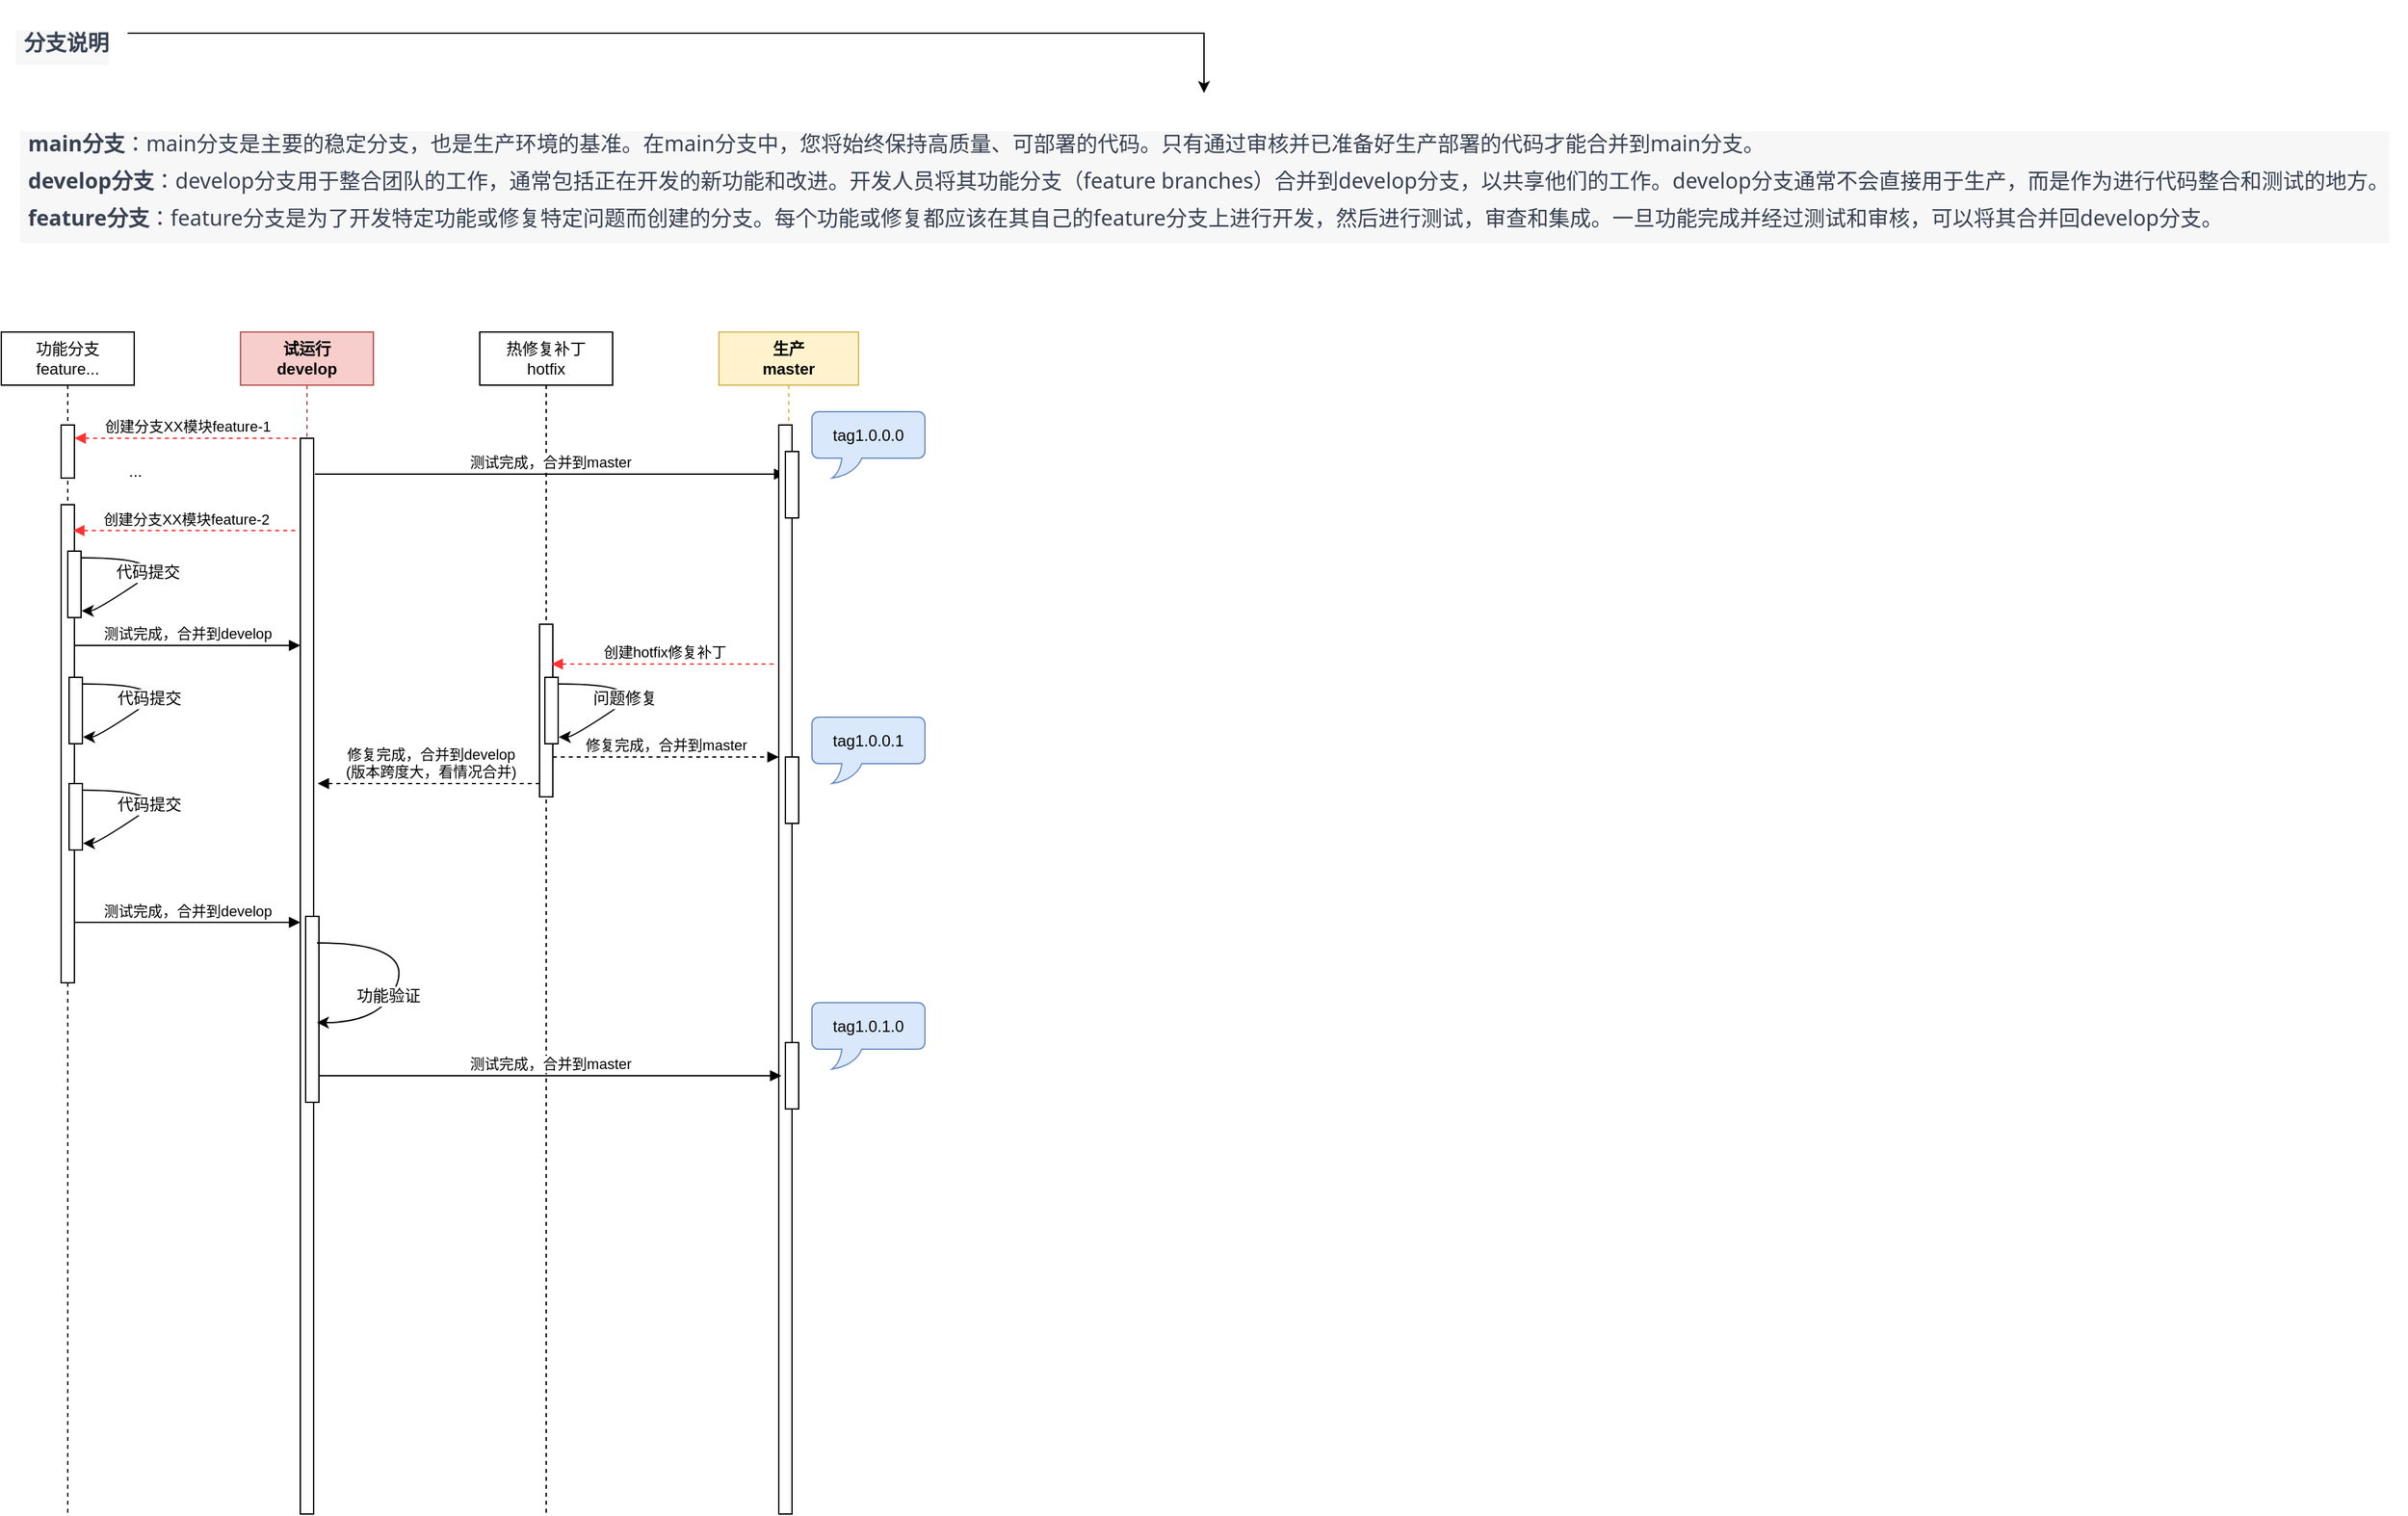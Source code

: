 <mxfile version="21.7.4" type="github">
  <diagram name="第 1 页" id="_E1_B4NnV857_4SNeRNT">
    <mxGraphModel dx="1661" dy="2303" grid="1" gridSize="10" guides="1" tooltips="1" connect="1" arrows="1" fold="1" page="1" pageScale="1" pageWidth="827" pageHeight="1169" math="0" shadow="0">
      <root>
        <mxCell id="0" />
        <mxCell id="1" parent="0" />
        <mxCell id="tiI2DZFde3NhL8ovrC6l-1" value="功能分支&lt;br&gt;feature..." style="shape=umlLifeline;perimeter=lifelinePerimeter;whiteSpace=wrap;html=1;container=0;dropTarget=0;collapsible=0;recursiveResize=0;outlineConnect=0;portConstraint=eastwest;newEdgeStyle={&quot;edgeStyle&quot;:&quot;elbowEdgeStyle&quot;,&quot;elbow&quot;:&quot;vertical&quot;,&quot;curved&quot;:0,&quot;rounded&quot;:0};" vertex="1" parent="1">
          <mxGeometry x="40" y="40" width="100" height="890" as="geometry" />
        </mxCell>
        <mxCell id="tiI2DZFde3NhL8ovrC6l-2" value="" style="html=1;points=[];perimeter=orthogonalPerimeter;outlineConnect=0;targetShapes=umlLifeline;portConstraint=eastwest;newEdgeStyle={&quot;edgeStyle&quot;:&quot;elbowEdgeStyle&quot;,&quot;elbow&quot;:&quot;vertical&quot;,&quot;curved&quot;:0,&quot;rounded&quot;:0};" vertex="1" parent="tiI2DZFde3NhL8ovrC6l-1">
          <mxGeometry x="45" y="70" width="10" height="40" as="geometry" />
        </mxCell>
        <mxCell id="tiI2DZFde3NhL8ovrC6l-11" value="" style="html=1;points=[];perimeter=orthogonalPerimeter;outlineConnect=0;targetShapes=umlLifeline;portConstraint=eastwest;newEdgeStyle={&quot;edgeStyle&quot;:&quot;elbowEdgeStyle&quot;,&quot;elbow&quot;:&quot;vertical&quot;,&quot;curved&quot;:0,&quot;rounded&quot;:0};" vertex="1" parent="tiI2DZFde3NhL8ovrC6l-1">
          <mxGeometry x="45" y="130" width="10" height="360" as="geometry" />
        </mxCell>
        <mxCell id="tiI2DZFde3NhL8ovrC6l-46" value="" style="curved=1;endArrow=classic;html=1;rounded=0;fontFamily=Helvetica;fontSize=12;fontColor=default;" edge="1" parent="tiI2DZFde3NhL8ovrC6l-1">
          <mxGeometry width="50" height="50" relative="1" as="geometry">
            <mxPoint x="61.5" y="265" as="sourcePoint" />
            <mxPoint x="61.5" y="305" as="targetPoint" />
            <Array as="points">
              <mxPoint x="132" y="265" />
              <mxPoint x="72" y="305" />
            </Array>
          </mxGeometry>
        </mxCell>
        <mxCell id="tiI2DZFde3NhL8ovrC6l-47" value="代码提交" style="edgeLabel;html=1;align=center;verticalAlign=middle;resizable=0;points=[];fontSize=12;fontFamily=Helvetica;fontColor=default;" vertex="1" connectable="0" parent="tiI2DZFde3NhL8ovrC6l-46">
          <mxGeometry x="0.221" y="-4" relative="1" as="geometry">
            <mxPoint y="1" as="offset" />
          </mxGeometry>
        </mxCell>
        <mxCell id="tiI2DZFde3NhL8ovrC6l-48" value="" style="html=1;points=[];perimeter=orthogonalPerimeter;outlineConnect=0;targetShapes=umlLifeline;portConstraint=eastwest;newEdgeStyle={&quot;edgeStyle&quot;:&quot;elbowEdgeStyle&quot;,&quot;elbow&quot;:&quot;vertical&quot;,&quot;curved&quot;:0,&quot;rounded&quot;:0};" vertex="1" parent="tiI2DZFde3NhL8ovrC6l-1">
          <mxGeometry x="51" y="260" width="10" height="50" as="geometry" />
        </mxCell>
        <mxCell id="tiI2DZFde3NhL8ovrC6l-52" value="" style="curved=1;endArrow=classic;html=1;rounded=0;fontFamily=Helvetica;fontSize=12;fontColor=default;" edge="1" parent="tiI2DZFde3NhL8ovrC6l-1">
          <mxGeometry width="50" height="50" relative="1" as="geometry">
            <mxPoint x="61.5" y="345" as="sourcePoint" />
            <mxPoint x="61.5" y="385" as="targetPoint" />
            <Array as="points">
              <mxPoint x="132" y="345" />
              <mxPoint x="72" y="385" />
            </Array>
          </mxGeometry>
        </mxCell>
        <mxCell id="tiI2DZFde3NhL8ovrC6l-53" value="代码提交" style="edgeLabel;html=1;align=center;verticalAlign=middle;resizable=0;points=[];fontSize=12;fontFamily=Helvetica;fontColor=default;" vertex="1" connectable="0" parent="tiI2DZFde3NhL8ovrC6l-52">
          <mxGeometry x="0.221" y="-4" relative="1" as="geometry">
            <mxPoint y="1" as="offset" />
          </mxGeometry>
        </mxCell>
        <mxCell id="tiI2DZFde3NhL8ovrC6l-54" value="" style="html=1;points=[];perimeter=orthogonalPerimeter;outlineConnect=0;targetShapes=umlLifeline;portConstraint=eastwest;newEdgeStyle={&quot;edgeStyle&quot;:&quot;elbowEdgeStyle&quot;,&quot;elbow&quot;:&quot;vertical&quot;,&quot;curved&quot;:0,&quot;rounded&quot;:0};" vertex="1" parent="tiI2DZFde3NhL8ovrC6l-1">
          <mxGeometry x="51" y="340" width="10" height="50" as="geometry" />
        </mxCell>
        <mxCell id="tiI2DZFde3NhL8ovrC6l-5" value="&lt;b&gt;试运行&lt;br&gt;develop&lt;/b&gt;" style="shape=umlLifeline;perimeter=lifelinePerimeter;whiteSpace=wrap;html=1;container=0;dropTarget=0;collapsible=0;recursiveResize=0;outlineConnect=0;portConstraint=eastwest;newEdgeStyle={&quot;edgeStyle&quot;:&quot;elbowEdgeStyle&quot;,&quot;elbow&quot;:&quot;vertical&quot;,&quot;curved&quot;:0,&quot;rounded&quot;:0};fillColor=#f8cecc;strokeColor=#b85450;" vertex="1" parent="1">
          <mxGeometry x="220" y="40" width="100" height="890" as="geometry" />
        </mxCell>
        <mxCell id="tiI2DZFde3NhL8ovrC6l-6" value="" style="html=1;points=[];perimeter=orthogonalPerimeter;outlineConnect=0;targetShapes=umlLifeline;portConstraint=eastwest;newEdgeStyle={&quot;edgeStyle&quot;:&quot;elbowEdgeStyle&quot;,&quot;elbow&quot;:&quot;vertical&quot;,&quot;curved&quot;:0,&quot;rounded&quot;:0};" vertex="1" parent="tiI2DZFde3NhL8ovrC6l-5">
          <mxGeometry x="45" y="80" width="10" height="810" as="geometry" />
        </mxCell>
        <mxCell id="tiI2DZFde3NhL8ovrC6l-58" value="" style="html=1;points=[];perimeter=orthogonalPerimeter;outlineConnect=0;targetShapes=umlLifeline;portConstraint=eastwest;newEdgeStyle={&quot;edgeStyle&quot;:&quot;elbowEdgeStyle&quot;,&quot;elbow&quot;:&quot;vertical&quot;,&quot;curved&quot;:0,&quot;rounded&quot;:0};" vertex="1" parent="tiI2DZFde3NhL8ovrC6l-5">
          <mxGeometry x="49" y="440" width="10" height="140" as="geometry" />
        </mxCell>
        <mxCell id="tiI2DZFde3NhL8ovrC6l-7" value="创建分支XX模块feature-1" style="html=1;verticalAlign=bottom;endArrow=none;edgeStyle=elbowEdgeStyle;elbow=horizontal;curved=0;rounded=0;startArrow=block;startFill=1;endFill=0;dashed=1;strokeColor=#FF3333;" edge="1" parent="1" source="tiI2DZFde3NhL8ovrC6l-2" target="tiI2DZFde3NhL8ovrC6l-6">
          <mxGeometry relative="1" as="geometry">
            <mxPoint x="195" y="130" as="sourcePoint" />
            <Array as="points">
              <mxPoint x="180" y="120" />
            </Array>
          </mxGeometry>
        </mxCell>
        <mxCell id="tiI2DZFde3NhL8ovrC6l-12" value="创建分支XX模块feature-2" style="html=1;verticalAlign=bottom;endArrow=none;edgeStyle=elbowEdgeStyle;elbow=horizontal;curved=0;rounded=0;startArrow=block;startFill=1;endFill=0;dashed=1;strokeColor=#FF3333;" edge="1" parent="1">
          <mxGeometry relative="1" as="geometry">
            <mxPoint x="94" y="189.5" as="sourcePoint" />
            <Array as="points">
              <mxPoint x="179" y="189.5" />
            </Array>
            <mxPoint x="264" y="189.5" as="targetPoint" />
          </mxGeometry>
        </mxCell>
        <mxCell id="tiI2DZFde3NhL8ovrC6l-13" value="热修复补丁&lt;br&gt;hotfix" style="shape=umlLifeline;perimeter=lifelinePerimeter;whiteSpace=wrap;html=1;container=0;dropTarget=0;collapsible=0;recursiveResize=0;outlineConnect=0;portConstraint=eastwest;newEdgeStyle={&quot;edgeStyle&quot;:&quot;elbowEdgeStyle&quot;,&quot;elbow&quot;:&quot;vertical&quot;,&quot;curved&quot;:0,&quot;rounded&quot;:0};" vertex="1" parent="1">
          <mxGeometry x="400" y="40" width="100" height="890" as="geometry" />
        </mxCell>
        <mxCell id="tiI2DZFde3NhL8ovrC6l-14" value="" style="html=1;points=[];perimeter=orthogonalPerimeter;outlineConnect=0;targetShapes=umlLifeline;portConstraint=eastwest;newEdgeStyle={&quot;edgeStyle&quot;:&quot;elbowEdgeStyle&quot;,&quot;elbow&quot;:&quot;vertical&quot;,&quot;curved&quot;:0,&quot;rounded&quot;:0};" vertex="1" parent="tiI2DZFde3NhL8ovrC6l-13">
          <mxGeometry x="45" y="220" width="10" height="130" as="geometry" />
        </mxCell>
        <mxCell id="tiI2DZFde3NhL8ovrC6l-31" value="" style="curved=1;endArrow=classic;html=1;rounded=0;fontFamily=Helvetica;fontSize=12;fontColor=default;" edge="1" parent="tiI2DZFde3NhL8ovrC6l-13">
          <mxGeometry width="50" height="50" relative="1" as="geometry">
            <mxPoint x="59.5" y="265" as="sourcePoint" />
            <mxPoint x="59.5" y="305" as="targetPoint" />
            <Array as="points">
              <mxPoint x="130" y="265" />
              <mxPoint x="70" y="305" />
            </Array>
          </mxGeometry>
        </mxCell>
        <mxCell id="tiI2DZFde3NhL8ovrC6l-32" value="问题修复" style="edgeLabel;html=1;align=center;verticalAlign=middle;resizable=0;points=[];fontSize=12;fontFamily=Helvetica;fontColor=default;" vertex="1" connectable="0" parent="tiI2DZFde3NhL8ovrC6l-31">
          <mxGeometry x="0.221" y="-4" relative="1" as="geometry">
            <mxPoint y="1" as="offset" />
          </mxGeometry>
        </mxCell>
        <mxCell id="tiI2DZFde3NhL8ovrC6l-33" value="" style="html=1;points=[];perimeter=orthogonalPerimeter;outlineConnect=0;targetShapes=umlLifeline;portConstraint=eastwest;newEdgeStyle={&quot;edgeStyle&quot;:&quot;elbowEdgeStyle&quot;,&quot;elbow&quot;:&quot;vertical&quot;,&quot;curved&quot;:0,&quot;rounded&quot;:0};" vertex="1" parent="tiI2DZFde3NhL8ovrC6l-13">
          <mxGeometry x="49" y="260" width="10" height="50" as="geometry" />
        </mxCell>
        <mxCell id="tiI2DZFde3NhL8ovrC6l-15" value="&lt;ol style=&quot;border: 0px solid rgb(217, 217, 227); box-sizing: border-box; --tw-border-spacing-x: 0; --tw-border-spacing-y: 0; --tw-translate-x: 0; --tw-translate-y: 0; --tw-rotate: 0; --tw-skew-x: 0; --tw-skew-y: 0; --tw-scale-x: 1; --tw-scale-y: 1; --tw-pan-x: ; --tw-pan-y: ; --tw-pinch-zoom: ; --tw-scroll-snap-strictness: proximity; --tw-gradient-from-position: ; --tw-gradient-via-position: ; --tw-gradient-to-position: ; --tw-ordinal: ; --tw-slashed-zero: ; --tw-numeric-figure: ; --tw-numeric-spacing: ; --tw-numeric-fraction: ; --tw-ring-inset: ; --tw-ring-offset-width: 0px; --tw-ring-offset-color: #fff; --tw-ring-color: rgba(69,89,164,.5); --tw-ring-offset-shadow: 0 0 transparent; --tw-ring-shadow: 0 0 transparent; --tw-shadow: 0 0 transparent; --tw-shadow-colored: 0 0 transparent; --tw-blur: ; --tw-brightness: ; --tw-contrast: ; --tw-grayscale: ; --tw-hue-rotate: ; --tw-invert: ; --tw-saturate: ; --tw-sepia: ; --tw-drop-shadow: ; --tw-backdrop-blur: ; --tw-backdrop-brightness: ; --tw-backdrop-contrast: ; --tw-backdrop-grayscale: ; --tw-backdrop-hue-rotate: ; --tw-backdrop-invert: ; --tw-backdrop-opacity: ; --tw-backdrop-saturate: ; --tw-backdrop-sepia: ; list-style: none; margin: 1.25em 0px; padding: 0px; counter-reset: list-number 0; display: flex; flex-direction: column; color: rgb(55, 65, 81); font-family: Söhne, ui-sans-serif, system-ui, -apple-system, &amp;quot;Segoe UI&amp;quot;, Roboto, Ubuntu, Cantarell, &amp;quot;Noto Sans&amp;quot;, sans-serif, &amp;quot;Helvetica Neue&amp;quot;, Arial, &amp;quot;Apple Color Emoji&amp;quot;, &amp;quot;Segoe UI Emoji&amp;quot;, &amp;quot;Segoe UI Symbol&amp;quot;, &amp;quot;Noto Color Emoji&amp;quot;; font-size: 16px; text-align: start; background-color: rgb(247, 247, 248);&quot;&gt;&lt;li style=&quot;border: 0px solid rgb(217, 217, 227); box-sizing: border-box; --tw-border-spacing-x: 0; --tw-border-spacing-y: 0; --tw-translate-x: 0; --tw-translate-y: 0; --tw-rotate: 0; --tw-skew-x: 0; --tw-skew-y: 0; --tw-scale-x: 1; --tw-scale-y: 1; --tw-pan-x: ; --tw-pan-y: ; --tw-pinch-zoom: ; --tw-scroll-snap-strictness: proximity; --tw-gradient-from-position: ; --tw-gradient-via-position: ; --tw-gradient-to-position: ; --tw-ordinal: ; --tw-slashed-zero: ; --tw-numeric-figure: ; --tw-numeric-spacing: ; --tw-numeric-fraction: ; --tw-ring-inset: ; --tw-ring-offset-width: 0px; --tw-ring-offset-color: #fff; --tw-ring-color: rgba(69,89,164,.5); --tw-ring-offset-shadow: 0 0 transparent; --tw-ring-shadow: 0 0 transparent; --tw-shadow: 0 0 transparent; --tw-shadow-colored: 0 0 transparent; --tw-blur: ; --tw-brightness: ; --tw-contrast: ; --tw-grayscale: ; --tw-hue-rotate: ; --tw-invert: ; --tw-saturate: ; --tw-sepia: ; --tw-drop-shadow: ; --tw-backdrop-blur: ; --tw-backdrop-brightness: ; --tw-backdrop-contrast: ; --tw-backdrop-grayscale: ; --tw-backdrop-hue-rotate: ; --tw-backdrop-invert: ; --tw-backdrop-opacity: ; --tw-backdrop-saturate: ; --tw-backdrop-sepia: ; margin-bottom: 0px; margin-top: 0px; padding-left: 0.375em; counter-increment: list-number 1; display: block; min-height: 28px;&quot;&gt;&lt;p style=&quot;border: 0px solid rgb(217, 217, 227); box-sizing: border-box; --tw-border-spacing-x: 0; --tw-border-spacing-y: 0; --tw-translate-x: 0; --tw-translate-y: 0; --tw-rotate: 0; --tw-skew-x: 0; --tw-skew-y: 0; --tw-scale-x: 1; --tw-scale-y: 1; --tw-pan-x: ; --tw-pan-y: ; --tw-pinch-zoom: ; --tw-scroll-snap-strictness: proximity; --tw-gradient-from-position: ; --tw-gradient-via-position: ; --tw-gradient-to-position: ; --tw-ordinal: ; --tw-slashed-zero: ; --tw-numeric-figure: ; --tw-numeric-spacing: ; --tw-numeric-fraction: ; --tw-ring-inset: ; --tw-ring-offset-width: 0px; --tw-ring-offset-color: #fff; --tw-ring-color: rgba(69,89,164,.5); --tw-ring-offset-shadow: 0 0 transparent; --tw-ring-shadow: 0 0 transparent; --tw-shadow: 0 0 transparent; --tw-shadow-colored: 0 0 transparent; --tw-blur: ; --tw-brightness: ; --tw-contrast: ; --tw-grayscale: ; --tw-hue-rotate: ; --tw-invert: ; --tw-saturate: ; --tw-sepia: ; --tw-drop-shadow: ; --tw-backdrop-blur: ; --tw-backdrop-brightness: ; --tw-backdrop-contrast: ; --tw-backdrop-grayscale: ; --tw-backdrop-hue-rotate: ; --tw-backdrop-invert: ; --tw-backdrop-opacity: ; --tw-backdrop-saturate: ; --tw-backdrop-sepia: ; margin: 0px;&quot;&gt;&lt;b&gt;main分支&lt;/b&gt;：main分支是主要的稳定分支，也是生产环境的基准。在main分支中，您将始终保持高质量、可部署的代码。只有通过审核并已准备好生产部署的代码才能合并到main分支。&lt;/p&gt;&lt;/li&gt;&lt;li style=&quot;border: 0px solid rgb(217, 217, 227); box-sizing: border-box; --tw-border-spacing-x: 0; --tw-border-spacing-y: 0; --tw-translate-x: 0; --tw-translate-y: 0; --tw-rotate: 0; --tw-skew-x: 0; --tw-skew-y: 0; --tw-scale-x: 1; --tw-scale-y: 1; --tw-pan-x: ; --tw-pan-y: ; --tw-pinch-zoom: ; --tw-scroll-snap-strictness: proximity; --tw-gradient-from-position: ; --tw-gradient-via-position: ; --tw-gradient-to-position: ; --tw-ordinal: ; --tw-slashed-zero: ; --tw-numeric-figure: ; --tw-numeric-spacing: ; --tw-numeric-fraction: ; --tw-ring-inset: ; --tw-ring-offset-width: 0px; --tw-ring-offset-color: #fff; --tw-ring-color: rgba(69,89,164,.5); --tw-ring-offset-shadow: 0 0 transparent; --tw-ring-shadow: 0 0 transparent; --tw-shadow: 0 0 transparent; --tw-shadow-colored: 0 0 transparent; --tw-blur: ; --tw-brightness: ; --tw-contrast: ; --tw-grayscale: ; --tw-hue-rotate: ; --tw-invert: ; --tw-saturate: ; --tw-sepia: ; --tw-drop-shadow: ; --tw-backdrop-blur: ; --tw-backdrop-brightness: ; --tw-backdrop-contrast: ; --tw-backdrop-grayscale: ; --tw-backdrop-hue-rotate: ; --tw-backdrop-invert: ; --tw-backdrop-opacity: ; --tw-backdrop-saturate: ; --tw-backdrop-sepia: ; margin-bottom: 0px; margin-top: 0px; padding-left: 0.375em; counter-increment: list-number 1; display: block; min-height: 28px;&quot;&gt;&lt;p style=&quot;border: 0px solid rgb(217, 217, 227); box-sizing: border-box; --tw-border-spacing-x: 0; --tw-border-spacing-y: 0; --tw-translate-x: 0; --tw-translate-y: 0; --tw-rotate: 0; --tw-skew-x: 0; --tw-skew-y: 0; --tw-scale-x: 1; --tw-scale-y: 1; --tw-pan-x: ; --tw-pan-y: ; --tw-pinch-zoom: ; --tw-scroll-snap-strictness: proximity; --tw-gradient-from-position: ; --tw-gradient-via-position: ; --tw-gradient-to-position: ; --tw-ordinal: ; --tw-slashed-zero: ; --tw-numeric-figure: ; --tw-numeric-spacing: ; --tw-numeric-fraction: ; --tw-ring-inset: ; --tw-ring-offset-width: 0px; --tw-ring-offset-color: #fff; --tw-ring-color: rgba(69,89,164,.5); --tw-ring-offset-shadow: 0 0 transparent; --tw-ring-shadow: 0 0 transparent; --tw-shadow: 0 0 transparent; --tw-shadow-colored: 0 0 transparent; --tw-blur: ; --tw-brightness: ; --tw-contrast: ; --tw-grayscale: ; --tw-hue-rotate: ; --tw-invert: ; --tw-saturate: ; --tw-sepia: ; --tw-drop-shadow: ; --tw-backdrop-blur: ; --tw-backdrop-brightness: ; --tw-backdrop-contrast: ; --tw-backdrop-grayscale: ; --tw-backdrop-hue-rotate: ; --tw-backdrop-invert: ; --tw-backdrop-opacity: ; --tw-backdrop-saturate: ; --tw-backdrop-sepia: ; margin: 0px;&quot;&gt;&lt;span style=&quot;border: 0px solid rgb(217, 217, 227); box-sizing: border-box; --tw-border-spacing-x: 0; --tw-border-spacing-y: 0; --tw-translate-x: 0; --tw-translate-y: 0; --tw-rotate: 0; --tw-skew-x: 0; --tw-skew-y: 0; --tw-scale-x: 1; --tw-scale-y: 1; --tw-pan-x: ; --tw-pan-y: ; --tw-pinch-zoom: ; --tw-scroll-snap-strictness: proximity; --tw-gradient-from-position: ; --tw-gradient-via-position: ; --tw-gradient-to-position: ; --tw-ordinal: ; --tw-slashed-zero: ; --tw-numeric-figure: ; --tw-numeric-spacing: ; --tw-numeric-fraction: ; --tw-ring-inset: ; --tw-ring-offset-width: 0px; --tw-ring-offset-color: #fff; --tw-ring-color: rgba(69,89,164,.5); --tw-ring-offset-shadow: 0 0 transparent; --tw-ring-shadow: 0 0 transparent; --tw-shadow: 0 0 transparent; --tw-shadow-colored: 0 0 transparent; --tw-blur: ; --tw-brightness: ; --tw-contrast: ; --tw-grayscale: ; --tw-hue-rotate: ; --tw-invert: ; --tw-saturate: ; --tw-sepia: ; --tw-drop-shadow: ; --tw-backdrop-blur: ; --tw-backdrop-brightness: ; --tw-backdrop-contrast: ; --tw-backdrop-grayscale: ; --tw-backdrop-hue-rotate: ; --tw-backdrop-invert: ; --tw-backdrop-opacity: ; --tw-backdrop-saturate: ; --tw-backdrop-sepia: ; font-weight: 600; color: var(--tw-prose-bold);&quot;&gt;develop分支&lt;/span&gt;：develop分支用于整合团队的工作，通常包括正在开发的新功能和改进。开发人员将其功能分支（feature branches）合并到develop分支，以共享他们的工作。develop分支通常不会直接用于生产，而是作为进行代码整合和测试的地方。&lt;/p&gt;&lt;/li&gt;&lt;li style=&quot;border: 0px solid rgb(217, 217, 227); box-sizing: border-box; --tw-border-spacing-x: 0; --tw-border-spacing-y: 0; --tw-translate-x: 0; --tw-translate-y: 0; --tw-rotate: 0; --tw-skew-x: 0; --tw-skew-y: 0; --tw-scale-x: 1; --tw-scale-y: 1; --tw-pan-x: ; --tw-pan-y: ; --tw-pinch-zoom: ; --tw-scroll-snap-strictness: proximity; --tw-gradient-from-position: ; --tw-gradient-via-position: ; --tw-gradient-to-position: ; --tw-ordinal: ; --tw-slashed-zero: ; --tw-numeric-figure: ; --tw-numeric-spacing: ; --tw-numeric-fraction: ; --tw-ring-inset: ; --tw-ring-offset-width: 0px; --tw-ring-offset-color: #fff; --tw-ring-color: rgba(69,89,164,.5); --tw-ring-offset-shadow: 0 0 transparent; --tw-ring-shadow: 0 0 transparent; --tw-shadow: 0 0 transparent; --tw-shadow-colored: 0 0 transparent; --tw-blur: ; --tw-brightness: ; --tw-contrast: ; --tw-grayscale: ; --tw-hue-rotate: ; --tw-invert: ; --tw-saturate: ; --tw-sepia: ; --tw-drop-shadow: ; --tw-backdrop-blur: ; --tw-backdrop-brightness: ; --tw-backdrop-contrast: ; --tw-backdrop-grayscale: ; --tw-backdrop-hue-rotate: ; --tw-backdrop-invert: ; --tw-backdrop-opacity: ; --tw-backdrop-saturate: ; --tw-backdrop-sepia: ; margin-bottom: 0px; margin-top: 0px; padding-left: 0.375em; counter-increment: list-number 1; display: block; min-height: 28px;&quot;&gt;&lt;p style=&quot;border: 0px solid rgb(217, 217, 227); box-sizing: border-box; --tw-border-spacing-x: 0; --tw-border-spacing-y: 0; --tw-translate-x: 0; --tw-translate-y: 0; --tw-rotate: 0; --tw-skew-x: 0; --tw-skew-y: 0; --tw-scale-x: 1; --tw-scale-y: 1; --tw-pan-x: ; --tw-pan-y: ; --tw-pinch-zoom: ; --tw-scroll-snap-strictness: proximity; --tw-gradient-from-position: ; --tw-gradient-via-position: ; --tw-gradient-to-position: ; --tw-ordinal: ; --tw-slashed-zero: ; --tw-numeric-figure: ; --tw-numeric-spacing: ; --tw-numeric-fraction: ; --tw-ring-inset: ; --tw-ring-offset-width: 0px; --tw-ring-offset-color: #fff; --tw-ring-color: rgba(69,89,164,.5); --tw-ring-offset-shadow: 0 0 transparent; --tw-ring-shadow: 0 0 transparent; --tw-shadow: 0 0 transparent; --tw-shadow-colored: 0 0 transparent; --tw-blur: ; --tw-brightness: ; --tw-contrast: ; --tw-grayscale: ; --tw-hue-rotate: ; --tw-invert: ; --tw-saturate: ; --tw-sepia: ; --tw-drop-shadow: ; --tw-backdrop-blur: ; --tw-backdrop-brightness: ; --tw-backdrop-contrast: ; --tw-backdrop-grayscale: ; --tw-backdrop-hue-rotate: ; --tw-backdrop-invert: ; --tw-backdrop-opacity: ; --tw-backdrop-saturate: ; --tw-backdrop-sepia: ; margin: 0px;&quot;&gt;&lt;span style=&quot;border: 0px solid rgb(217, 217, 227); box-sizing: border-box; --tw-border-spacing-x: 0; --tw-border-spacing-y: 0; --tw-translate-x: 0; --tw-translate-y: 0; --tw-rotate: 0; --tw-skew-x: 0; --tw-skew-y: 0; --tw-scale-x: 1; --tw-scale-y: 1; --tw-pan-x: ; --tw-pan-y: ; --tw-pinch-zoom: ; --tw-scroll-snap-strictness: proximity; --tw-gradient-from-position: ; --tw-gradient-via-position: ; --tw-gradient-to-position: ; --tw-ordinal: ; --tw-slashed-zero: ; --tw-numeric-figure: ; --tw-numeric-spacing: ; --tw-numeric-fraction: ; --tw-ring-inset: ; --tw-ring-offset-width: 0px; --tw-ring-offset-color: #fff; --tw-ring-color: rgba(69,89,164,.5); --tw-ring-offset-shadow: 0 0 transparent; --tw-ring-shadow: 0 0 transparent; --tw-shadow: 0 0 transparent; --tw-shadow-colored: 0 0 transparent; --tw-blur: ; --tw-brightness: ; --tw-contrast: ; --tw-grayscale: ; --tw-hue-rotate: ; --tw-invert: ; --tw-saturate: ; --tw-sepia: ; --tw-drop-shadow: ; --tw-backdrop-blur: ; --tw-backdrop-brightness: ; --tw-backdrop-contrast: ; --tw-backdrop-grayscale: ; --tw-backdrop-hue-rotate: ; --tw-backdrop-invert: ; --tw-backdrop-opacity: ; --tw-backdrop-saturate: ; --tw-backdrop-sepia: ; font-weight: 600; color: var(--tw-prose-bold);&quot;&gt;feature分支&lt;/span&gt;：feature分支是为了开发特定功能或修复特定问题而创建的分支。每个功能或修复都应该在其自己的feature分支上进行开发，然后进行测试，审查和集成。一旦功能完成并经过测试和审核，可以将其合并回develop分支。&lt;/p&gt;&lt;/li&gt;&lt;/ol&gt;" style="text;html=1;align=center;verticalAlign=middle;resizable=0;points=[];autosize=1;strokeColor=none;fillColor=none;" vertex="1" parent="1">
          <mxGeometry x="40" y="-140" width="1810" height="140" as="geometry" />
        </mxCell>
        <mxCell id="tiI2DZFde3NhL8ovrC6l-20" value="" style="curved=1;endArrow=classic;html=1;rounded=0;fontFamily=Helvetica;fontSize=12;fontColor=default;" edge="1" parent="1">
          <mxGeometry width="50" height="50" relative="1" as="geometry">
            <mxPoint x="100.5" y="210" as="sourcePoint" />
            <mxPoint x="100.5" y="250" as="targetPoint" />
            <Array as="points">
              <mxPoint x="171" y="210" />
              <mxPoint x="111" y="250" />
            </Array>
          </mxGeometry>
        </mxCell>
        <mxCell id="tiI2DZFde3NhL8ovrC6l-21" value="代码提交" style="edgeLabel;html=1;align=center;verticalAlign=middle;resizable=0;points=[];fontSize=12;fontFamily=Helvetica;fontColor=default;" vertex="1" connectable="0" parent="tiI2DZFde3NhL8ovrC6l-20">
          <mxGeometry x="0.221" y="-4" relative="1" as="geometry">
            <mxPoint y="1" as="offset" />
          </mxGeometry>
        </mxCell>
        <mxCell id="tiI2DZFde3NhL8ovrC6l-22" value="测试完成，合并到develop" style="html=1;verticalAlign=bottom;endArrow=block;edgeStyle=elbowEdgeStyle;elbow=vertical;curved=0;rounded=0;" edge="1" parent="1">
          <mxGeometry relative="1" as="geometry">
            <mxPoint x="95" y="276" as="sourcePoint" />
            <Array as="points">
              <mxPoint x="180" y="276" />
            </Array>
            <mxPoint x="265" y="276" as="targetPoint" />
          </mxGeometry>
        </mxCell>
        <mxCell id="tiI2DZFde3NhL8ovrC6l-23" value="..." style="text;strokeColor=none;fillColor=none;align=left;verticalAlign=middle;spacingLeft=4;spacingRight=4;overflow=hidden;points=[[0,0.5],[1,0.5]];portConstraint=eastwest;rotatable=0;whiteSpace=wrap;html=1;fontSize=12;fontFamily=Helvetica;fontColor=default;" vertex="1" parent="1">
          <mxGeometry x="130" y="130" width="80" height="30" as="geometry" />
        </mxCell>
        <mxCell id="tiI2DZFde3NhL8ovrC6l-25" value="" style="edgeStyle=orthogonalEdgeStyle;rounded=0;orthogonalLoop=1;jettySize=auto;html=1;fontFamily=Helvetica;fontSize=12;fontColor=default;exitX=1;exitY=0.5;exitDx=0;exitDy=0;" edge="1" parent="1" source="tiI2DZFde3NhL8ovrC6l-24" target="tiI2DZFde3NhL8ovrC6l-15">
          <mxGeometry relative="1" as="geometry" />
        </mxCell>
        <mxCell id="tiI2DZFde3NhL8ovrC6l-24" value="&lt;ol style=&quot;border: 0px solid rgb(217, 217, 227); box-sizing: border-box; --tw-border-spacing-x: 0; --tw-border-spacing-y: 0; --tw-translate-x: 0; --tw-translate-y: 0; --tw-rotate: 0; --tw-skew-x: 0; --tw-skew-y: 0; --tw-scale-x: 1; --tw-scale-y: 1; --tw-pan-x: ; --tw-pan-y: ; --tw-pinch-zoom: ; --tw-scroll-snap-strictness: proximity; --tw-gradient-from-position: ; --tw-gradient-via-position: ; --tw-gradient-to-position: ; --tw-ordinal: ; --tw-slashed-zero: ; --tw-numeric-figure: ; --tw-numeric-spacing: ; --tw-numeric-fraction: ; --tw-ring-inset: ; --tw-ring-offset-width: 0px; --tw-ring-offset-color: #fff; --tw-ring-color: rgba(69,89,164,.5); --tw-ring-offset-shadow: 0 0 transparent; --tw-ring-shadow: 0 0 transparent; --tw-shadow: 0 0 transparent; --tw-shadow-colored: 0 0 transparent; --tw-blur: ; --tw-brightness: ; --tw-contrast: ; --tw-grayscale: ; --tw-hue-rotate: ; --tw-invert: ; --tw-saturate: ; --tw-sepia: ; --tw-drop-shadow: ; --tw-backdrop-blur: ; --tw-backdrop-brightness: ; --tw-backdrop-contrast: ; --tw-backdrop-grayscale: ; --tw-backdrop-hue-rotate: ; --tw-backdrop-invert: ; --tw-backdrop-opacity: ; --tw-backdrop-saturate: ; --tw-backdrop-sepia: ; list-style: none; margin: 1.25em 0px; padding: 0px; counter-reset: list-number 0; display: flex; flex-direction: column; color: rgb(55, 65, 81); font-family: Söhne, ui-sans-serif, system-ui, -apple-system, &amp;quot;Segoe UI&amp;quot;, Roboto, Ubuntu, Cantarell, &amp;quot;Noto Sans&amp;quot;, sans-serif, &amp;quot;Helvetica Neue&amp;quot;, Arial, &amp;quot;Apple Color Emoji&amp;quot;, &amp;quot;Segoe UI Emoji&amp;quot;, &amp;quot;Segoe UI Symbol&amp;quot;, &amp;quot;Noto Color Emoji&amp;quot;; font-size: 16px; background-color: rgb(247, 247, 248);&quot;&gt;&lt;li style=&quot;border: 0px solid rgb(217, 217, 227); box-sizing: border-box; --tw-border-spacing-x: 0; --tw-border-spacing-y: 0; --tw-translate-x: 0; --tw-translate-y: 0; --tw-rotate: 0; --tw-skew-x: 0; --tw-skew-y: 0; --tw-scale-x: 1; --tw-scale-y: 1; --tw-pan-x: ; --tw-pan-y: ; --tw-pinch-zoom: ; --tw-scroll-snap-strictness: proximity; --tw-gradient-from-position: ; --tw-gradient-via-position: ; --tw-gradient-to-position: ; --tw-ordinal: ; --tw-slashed-zero: ; --tw-numeric-figure: ; --tw-numeric-spacing: ; --tw-numeric-fraction: ; --tw-ring-inset: ; --tw-ring-offset-width: 0px; --tw-ring-offset-color: #fff; --tw-ring-color: rgba(69,89,164,.5); --tw-ring-offset-shadow: 0 0 transparent; --tw-ring-shadow: 0 0 transparent; --tw-shadow: 0 0 transparent; --tw-shadow-colored: 0 0 transparent; --tw-blur: ; --tw-brightness: ; --tw-contrast: ; --tw-grayscale: ; --tw-hue-rotate: ; --tw-invert: ; --tw-saturate: ; --tw-sepia: ; --tw-drop-shadow: ; --tw-backdrop-blur: ; --tw-backdrop-brightness: ; --tw-backdrop-contrast: ; --tw-backdrop-grayscale: ; --tw-backdrop-hue-rotate: ; --tw-backdrop-invert: ; --tw-backdrop-opacity: ; --tw-backdrop-saturate: ; --tw-backdrop-sepia: ; margin-bottom: 0px; margin-top: 0px; padding-left: 0.375em; counter-increment: list-number 1; display: block; min-height: 28px;&quot;&gt;&lt;p style=&quot;border: 0px solid rgb(217, 217, 227); box-sizing: border-box; --tw-border-spacing-x: 0; --tw-border-spacing-y: 0; --tw-translate-x: 0; --tw-translate-y: 0; --tw-rotate: 0; --tw-skew-x: 0; --tw-skew-y: 0; --tw-scale-x: 1; --tw-scale-y: 1; --tw-pan-x: ; --tw-pan-y: ; --tw-pinch-zoom: ; --tw-scroll-snap-strictness: proximity; --tw-gradient-from-position: ; --tw-gradient-via-position: ; --tw-gradient-to-position: ; --tw-ordinal: ; --tw-slashed-zero: ; --tw-numeric-figure: ; --tw-numeric-spacing: ; --tw-numeric-fraction: ; --tw-ring-inset: ; --tw-ring-offset-width: 0px; --tw-ring-offset-color: #fff; --tw-ring-color: rgba(69,89,164,.5); --tw-ring-offset-shadow: 0 0 transparent; --tw-ring-shadow: 0 0 transparent; --tw-shadow: 0 0 transparent; --tw-shadow-colored: 0 0 transparent; --tw-blur: ; --tw-brightness: ; --tw-contrast: ; --tw-grayscale: ; --tw-hue-rotate: ; --tw-invert: ; --tw-saturate: ; --tw-sepia: ; --tw-drop-shadow: ; --tw-backdrop-blur: ; --tw-backdrop-brightness: ; --tw-backdrop-contrast: ; --tw-backdrop-grayscale: ; --tw-backdrop-hue-rotate: ; --tw-backdrop-invert: ; --tw-backdrop-opacity: ; --tw-backdrop-saturate: ; --tw-backdrop-sepia: ; margin: 0px;&quot;&gt;&lt;b&gt;分支说明&lt;/b&gt;&lt;/p&gt;&lt;/li&gt;&lt;/ol&gt;" style="text;strokeColor=none;fillColor=none;align=left;verticalAlign=middle;spacingLeft=4;spacingRight=4;overflow=hidden;points=[[0,0.5],[1,0.5]];portConstraint=eastwest;rotatable=0;whiteSpace=wrap;html=1;fontSize=12;fontFamily=Helvetica;fontColor=default;" vertex="1" parent="1">
          <mxGeometry x="45" y="-210" width="90" height="50" as="geometry" />
        </mxCell>
        <mxCell id="tiI2DZFde3NhL8ovrC6l-26" value="测试完成，合并到master" style="html=1;verticalAlign=bottom;endArrow=block;edgeStyle=elbowEdgeStyle;elbow=vertical;curved=0;rounded=0;" edge="1" parent="1" target="tiI2DZFde3NhL8ovrC6l-40">
          <mxGeometry relative="1" as="geometry">
            <mxPoint x="276" y="147" as="sourcePoint" />
            <Array as="points" />
            <mxPoint x="618.03" y="147" as="targetPoint" />
          </mxGeometry>
        </mxCell>
        <mxCell id="tiI2DZFde3NhL8ovrC6l-27" value="" style="html=1;points=[];perimeter=orthogonalPerimeter;outlineConnect=0;targetShapes=umlLifeline;portConstraint=eastwest;newEdgeStyle={&quot;edgeStyle&quot;:&quot;elbowEdgeStyle&quot;,&quot;elbow&quot;:&quot;vertical&quot;,&quot;curved&quot;:0,&quot;rounded&quot;:0};" vertex="1" parent="1">
          <mxGeometry x="90" y="205" width="10" height="50" as="geometry" />
        </mxCell>
        <mxCell id="tiI2DZFde3NhL8ovrC6l-28" value="&lt;b&gt;生产&lt;br&gt;master&lt;/b&gt;" style="shape=umlLifeline;perimeter=lifelinePerimeter;whiteSpace=wrap;html=1;container=0;dropTarget=0;collapsible=0;recursiveResize=0;outlineConnect=0;portConstraint=eastwest;newEdgeStyle={&quot;edgeStyle&quot;:&quot;elbowEdgeStyle&quot;,&quot;elbow&quot;:&quot;vertical&quot;,&quot;curved&quot;:0,&quot;rounded&quot;:0};fillColor=#fff2cc;strokeColor=#d6b656;" vertex="1" parent="1">
          <mxGeometry x="580" y="40" width="105.06" height="890" as="geometry" />
        </mxCell>
        <mxCell id="tiI2DZFde3NhL8ovrC6l-29" value="" style="html=1;points=[];perimeter=orthogonalPerimeter;outlineConnect=0;targetShapes=umlLifeline;portConstraint=eastwest;newEdgeStyle={&quot;edgeStyle&quot;:&quot;elbowEdgeStyle&quot;,&quot;elbow&quot;:&quot;vertical&quot;,&quot;curved&quot;:0,&quot;rounded&quot;:0};" vertex="1" parent="tiI2DZFde3NhL8ovrC6l-28">
          <mxGeometry x="45" y="70" width="10" height="820" as="geometry" />
        </mxCell>
        <mxCell id="tiI2DZFde3NhL8ovrC6l-37" value="" style="html=1;points=[];perimeter=orthogonalPerimeter;outlineConnect=0;targetShapes=umlLifeline;portConstraint=eastwest;newEdgeStyle={&quot;edgeStyle&quot;:&quot;elbowEdgeStyle&quot;,&quot;elbow&quot;:&quot;vertical&quot;,&quot;curved&quot;:0,&quot;rounded&quot;:0};" vertex="1" parent="tiI2DZFde3NhL8ovrC6l-28">
          <mxGeometry x="50" y="320" width="10" height="50" as="geometry" />
        </mxCell>
        <mxCell id="tiI2DZFde3NhL8ovrC6l-40" value="" style="html=1;points=[];perimeter=orthogonalPerimeter;outlineConnect=0;targetShapes=umlLifeline;portConstraint=eastwest;newEdgeStyle={&quot;edgeStyle&quot;:&quot;elbowEdgeStyle&quot;,&quot;elbow&quot;:&quot;vertical&quot;,&quot;curved&quot;:0,&quot;rounded&quot;:0};" vertex="1" parent="tiI2DZFde3NhL8ovrC6l-28">
          <mxGeometry x="50" y="90" width="10" height="50" as="geometry" />
        </mxCell>
        <mxCell id="tiI2DZFde3NhL8ovrC6l-30" value="创建hotfix修复补丁" style="html=1;verticalAlign=bottom;endArrow=none;edgeStyle=elbowEdgeStyle;elbow=horizontal;curved=0;rounded=0;startArrow=block;startFill=1;endFill=0;dashed=1;strokeColor=#FF3333;" edge="1" parent="1">
          <mxGeometry relative="1" as="geometry">
            <mxPoint x="454" y="290" as="sourcePoint" />
            <Array as="points">
              <mxPoint x="539" y="290" />
            </Array>
            <mxPoint x="624" y="290" as="targetPoint" />
          </mxGeometry>
        </mxCell>
        <mxCell id="tiI2DZFde3NhL8ovrC6l-34" value="修复完成，合并到master" style="html=1;verticalAlign=bottom;endArrow=block;edgeStyle=elbowEdgeStyle;elbow=vertical;curved=0;rounded=0;dashed=1;" edge="1" parent="1">
          <mxGeometry relative="1" as="geometry">
            <mxPoint x="455" y="360" as="sourcePoint" />
            <Array as="points">
              <mxPoint x="540" y="360" />
            </Array>
            <mxPoint x="625" y="360" as="targetPoint" />
          </mxGeometry>
        </mxCell>
        <mxCell id="tiI2DZFde3NhL8ovrC6l-35" value="修复完成，合并到develop&lt;br&gt;(版本跨度大，看情况合并)" style="html=1;verticalAlign=bottom;endArrow=none;edgeStyle=elbowEdgeStyle;elbow=horizontal;curved=0;rounded=0;startArrow=block;startFill=1;endFill=0;dashed=1;" edge="1" parent="1">
          <mxGeometry relative="1" as="geometry">
            <mxPoint x="278" y="380" as="sourcePoint" />
            <Array as="points">
              <mxPoint x="363" y="380" />
            </Array>
            <mxPoint x="448" y="380" as="targetPoint" />
          </mxGeometry>
        </mxCell>
        <mxCell id="tiI2DZFde3NhL8ovrC6l-44" value="tag1.0.0.1" style="whiteSpace=wrap;html=1;shape=mxgraph.basic.roundRectCallout;dx=30;dy=15;size=5;boundedLbl=1;fontFamily=Helvetica;fontSize=12;fillColor=#dae8fc;strokeColor=#6c8ebf;" vertex="1" parent="1">
          <mxGeometry x="650" y="330" width="85" height="50" as="geometry" />
        </mxCell>
        <mxCell id="tiI2DZFde3NhL8ovrC6l-45" value="tag1.0.0.0" style="whiteSpace=wrap;html=1;shape=mxgraph.basic.roundRectCallout;dx=30;dy=15;size=5;boundedLbl=1;fontFamily=Helvetica;fontSize=12;fillColor=#dae8fc;strokeColor=#6c8ebf;" vertex="1" parent="1">
          <mxGeometry x="650" y="100" width="85" height="50" as="geometry" />
        </mxCell>
        <mxCell id="tiI2DZFde3NhL8ovrC6l-55" value="测试完成，合并到develop" style="html=1;verticalAlign=bottom;endArrow=block;edgeStyle=elbowEdgeStyle;elbow=vertical;curved=0;rounded=0;" edge="1" parent="1">
          <mxGeometry relative="1" as="geometry">
            <mxPoint x="95" y="484.5" as="sourcePoint" />
            <Array as="points">
              <mxPoint x="180" y="484.5" />
            </Array>
            <mxPoint x="265" y="484.5" as="targetPoint" />
          </mxGeometry>
        </mxCell>
        <mxCell id="tiI2DZFde3NhL8ovrC6l-56" value="" style="curved=1;endArrow=classic;html=1;rounded=0;fontFamily=Helvetica;fontSize=12;fontColor=default;" edge="1" parent="1">
          <mxGeometry width="50" height="50" relative="1" as="geometry">
            <mxPoint x="277.5" y="500" as="sourcePoint" />
            <mxPoint x="277.5" y="560" as="targetPoint" />
            <Array as="points">
              <mxPoint x="348" y="500" />
              <mxPoint x="328" y="560" />
            </Array>
          </mxGeometry>
        </mxCell>
        <mxCell id="tiI2DZFde3NhL8ovrC6l-57" value="功能验证" style="edgeLabel;html=1;align=center;verticalAlign=middle;resizable=0;points=[];fontSize=12;fontFamily=Helvetica;fontColor=default;" vertex="1" connectable="0" parent="tiI2DZFde3NhL8ovrC6l-56">
          <mxGeometry x="0.221" y="-4" relative="1" as="geometry">
            <mxPoint y="1" as="offset" />
          </mxGeometry>
        </mxCell>
        <mxCell id="tiI2DZFde3NhL8ovrC6l-62" value="测试完成，合并到master" style="html=1;verticalAlign=bottom;endArrow=block;edgeStyle=elbowEdgeStyle;elbow=vertical;curved=0;rounded=0;" edge="1" parent="1" source="tiI2DZFde3NhL8ovrC6l-58">
          <mxGeometry relative="1" as="geometry">
            <mxPoint x="290" y="600" as="sourcePoint" />
            <Array as="points" />
            <mxPoint x="627" y="600" as="targetPoint" />
          </mxGeometry>
        </mxCell>
        <mxCell id="tiI2DZFde3NhL8ovrC6l-63" value="" style="html=1;points=[];perimeter=orthogonalPerimeter;outlineConnect=0;targetShapes=umlLifeline;portConstraint=eastwest;newEdgeStyle={&quot;edgeStyle&quot;:&quot;elbowEdgeStyle&quot;,&quot;elbow&quot;:&quot;vertical&quot;,&quot;curved&quot;:0,&quot;rounded&quot;:0};" vertex="1" parent="1">
          <mxGeometry x="630" y="575" width="10" height="50" as="geometry" />
        </mxCell>
        <mxCell id="tiI2DZFde3NhL8ovrC6l-64" value="tag1.0.1.0" style="whiteSpace=wrap;html=1;shape=mxgraph.basic.roundRectCallout;dx=30;dy=15;size=5;boundedLbl=1;fontFamily=Helvetica;fontSize=12;fillColor=#dae8fc;strokeColor=#6c8ebf;" vertex="1" parent="1">
          <mxGeometry x="650" y="545" width="85" height="50" as="geometry" />
        </mxCell>
      </root>
    </mxGraphModel>
  </diagram>
</mxfile>
